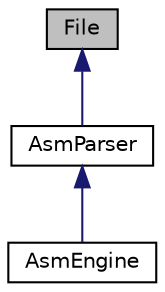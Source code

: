 digraph "File"
{
  edge [fontname="Helvetica",fontsize="10",labelfontname="Helvetica",labelfontsize="10"];
  node [fontname="Helvetica",fontsize="10",shape=record];
  Node1 [label="File",height=0.2,width=0.4,color="black", fillcolor="grey75", style="filled", fontcolor="black"];
  Node1 -> Node2 [dir="back",color="midnightblue",fontsize="10",style="solid"];
  Node2 [label="AsmParser",height=0.2,width=0.4,color="black", fillcolor="white", style="filled",URL="$class_asm_parser.html"];
  Node2 -> Node3 [dir="back",color="midnightblue",fontsize="10",style="solid"];
  Node3 [label="AsmEngine",height=0.2,width=0.4,color="black", fillcolor="white", style="filled",URL="$class_asm_engine.html"];
}
